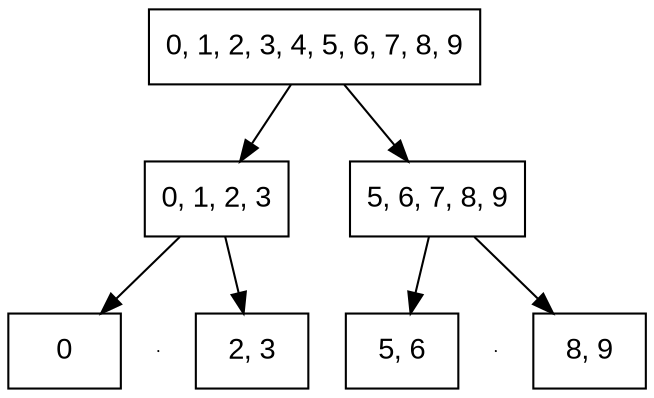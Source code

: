 digraph BinarySearchTree {
    node [shape=record, fontname="Arial"];

    // 根節點
    "mid_4" [label="{ {0, 1, 2, 3, 4, 5, 6, 7, 8, 9} }"];
    "mid_4" -> "mid_2";  // 左子樹
    "mid_4" -> "mid_7";  // 右子樹

    // 左子樹
    "mid_2" [label="{ {0, 1, 2, 3} }"];
    "mid_2" -> "mid_1";  // 左子樹
    "mid_2" -> "invisible_2" [style=invis];  // 隱形節點
    "mid_2" -> "mid_3";  // 右子樹

    // 右子樹
    "mid_7" [label="{ {5, 6, 7, 8, 9} }"];
    "mid_7" -> "mid_6";  // 左子樹
    "mid_7" -> "invisible_7" [style=invis];  // 隱形節點
    "mid_7" -> "mid_9";  // 右子樹

    // 中間的節點
    "mid_1" [label="{ {0} }"];  // Leaf
    "mid_3" [label="{ {2, 3} }"];  // Leaf
    "mid_6" [label="{ {5, 6} }"];  // Leaf
    "mid_9" [label="{ {8, 9} }"];  // Leaf

    // 隱形節點
    "invisible_2" [label="", shape=point, width=0]; // 隱形節點，位於 mid_2 下方
    "invisible_7" [label="", shape=point, width=0]; // 隱形節點，位於 mid_7 下方

    edge [arrowhead=vee, color=black];  // 美化箭頭
}
